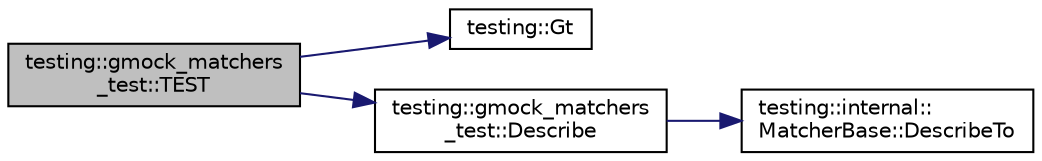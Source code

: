 digraph "testing::gmock_matchers_test::TEST"
{
  edge [fontname="Helvetica",fontsize="10",labelfontname="Helvetica",labelfontsize="10"];
  node [fontname="Helvetica",fontsize="10",shape=record];
  rankdir="LR";
  Node367 [label="testing::gmock_matchers\l_test::TEST",height=0.2,width=0.4,color="black", fillcolor="grey75", style="filled", fontcolor="black"];
  Node367 -> Node368 [color="midnightblue",fontsize="10",style="solid",fontname="Helvetica"];
  Node368 [label="testing::Gt",height=0.2,width=0.4,color="black", fillcolor="white", style="filled",URL="$d0/d75/namespacetesting.html#a493fc1bafd7b3945ba06ace80e74b0d5"];
  Node367 -> Node369 [color="midnightblue",fontsize="10",style="solid",fontname="Helvetica"];
  Node369 [label="testing::gmock_matchers\l_test::Describe",height=0.2,width=0.4,color="black", fillcolor="white", style="filled",URL="$d5/de1/namespacetesting_1_1gmock__matchers__test.html#a738a538e1705ea49670aeb3ed25108e6"];
  Node369 -> Node370 [color="midnightblue",fontsize="10",style="solid",fontname="Helvetica"];
  Node370 [label="testing::internal::\lMatcherBase::DescribeTo",height=0.2,width=0.4,color="black", fillcolor="white", style="filled",URL="$df/d93/classtesting_1_1internal_1_1_matcher_base.html#a7e0c883c7745e0d646463077ef1c1267"];
}
